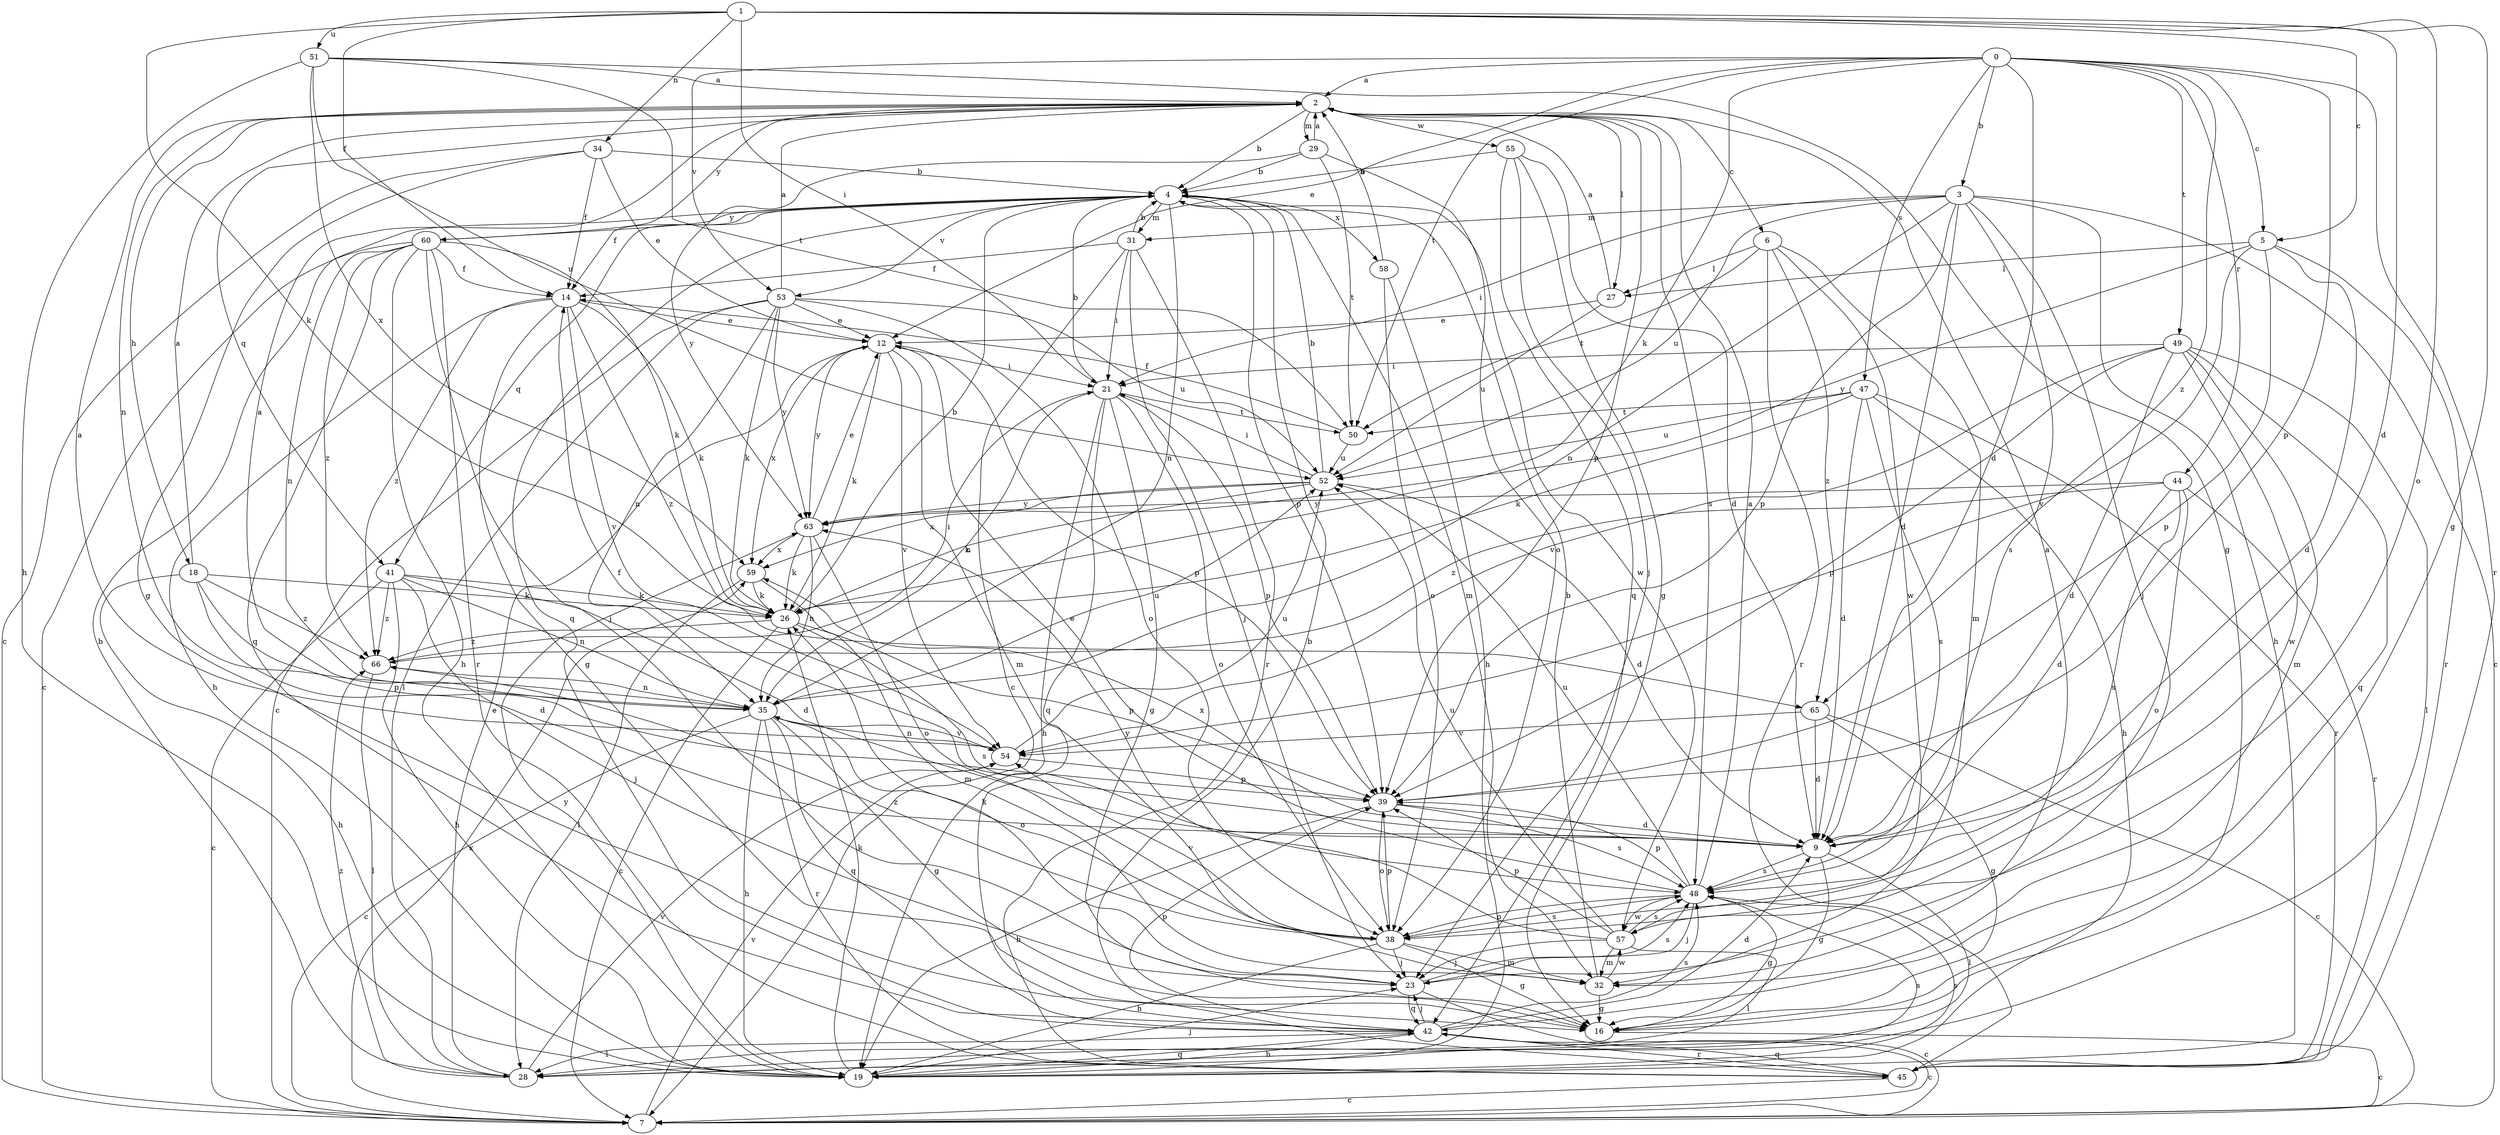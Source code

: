strict digraph  {
0;
1;
2;
3;
4;
5;
6;
7;
9;
12;
14;
16;
18;
19;
21;
23;
26;
27;
28;
29;
31;
32;
34;
35;
38;
39;
41;
42;
44;
45;
47;
48;
49;
50;
51;
52;
53;
54;
55;
57;
58;
59;
60;
63;
65;
66;
0 -> 2  [label=a];
0 -> 3  [label=b];
0 -> 5  [label=c];
0 -> 9  [label=d];
0 -> 12  [label=e];
0 -> 26  [label=k];
0 -> 39  [label=p];
0 -> 44  [label=r];
0 -> 45  [label=r];
0 -> 47  [label=s];
0 -> 49  [label=t];
0 -> 50  [label=t];
0 -> 53  [label=v];
0 -> 65  [label=z];
1 -> 5  [label=c];
1 -> 9  [label=d];
1 -> 14  [label=f];
1 -> 16  [label=g];
1 -> 21  [label=i];
1 -> 26  [label=k];
1 -> 34  [label=n];
1 -> 38  [label=o];
1 -> 51  [label=u];
2 -> 4  [label=b];
2 -> 6  [label=c];
2 -> 18  [label=h];
2 -> 27  [label=l];
2 -> 29  [label=m];
2 -> 35  [label=n];
2 -> 39  [label=p];
2 -> 41  [label=q];
2 -> 48  [label=s];
2 -> 55  [label=w];
2 -> 60  [label=y];
3 -> 7  [label=c];
3 -> 9  [label=d];
3 -> 19  [label=h];
3 -> 21  [label=i];
3 -> 23  [label=j];
3 -> 31  [label=m];
3 -> 35  [label=n];
3 -> 39  [label=p];
3 -> 48  [label=s];
3 -> 52  [label=u];
4 -> 14  [label=f];
4 -> 31  [label=m];
4 -> 32  [label=m];
4 -> 35  [label=n];
4 -> 39  [label=p];
4 -> 41  [label=q];
4 -> 42  [label=q];
4 -> 53  [label=v];
4 -> 57  [label=w];
4 -> 58  [label=x];
4 -> 60  [label=y];
5 -> 9  [label=d];
5 -> 27  [label=l];
5 -> 39  [label=p];
5 -> 45  [label=r];
5 -> 54  [label=v];
5 -> 63  [label=y];
6 -> 27  [label=l];
6 -> 32  [label=m];
6 -> 45  [label=r];
6 -> 50  [label=t];
6 -> 57  [label=w];
6 -> 65  [label=z];
7 -> 54  [label=v];
7 -> 59  [label=x];
9 -> 14  [label=f];
9 -> 16  [label=g];
9 -> 28  [label=l];
9 -> 48  [label=s];
9 -> 59  [label=x];
12 -> 21  [label=i];
12 -> 26  [label=k];
12 -> 32  [label=m];
12 -> 39  [label=p];
12 -> 54  [label=v];
12 -> 59  [label=x];
12 -> 63  [label=y];
14 -> 12  [label=e];
14 -> 16  [label=g];
14 -> 19  [label=h];
14 -> 26  [label=k];
14 -> 54  [label=v];
14 -> 65  [label=z];
14 -> 66  [label=z];
16 -> 7  [label=c];
18 -> 2  [label=a];
18 -> 9  [label=d];
18 -> 19  [label=h];
18 -> 26  [label=k];
18 -> 39  [label=p];
18 -> 66  [label=z];
19 -> 23  [label=j];
19 -> 26  [label=k];
19 -> 42  [label=q];
19 -> 48  [label=s];
19 -> 63  [label=y];
21 -> 4  [label=b];
21 -> 16  [label=g];
21 -> 19  [label=h];
21 -> 35  [label=n];
21 -> 38  [label=o];
21 -> 39  [label=p];
21 -> 42  [label=q];
21 -> 50  [label=t];
23 -> 7  [label=c];
23 -> 26  [label=k];
23 -> 42  [label=q];
23 -> 48  [label=s];
26 -> 4  [label=b];
26 -> 7  [label=c];
26 -> 39  [label=p];
26 -> 48  [label=s];
26 -> 66  [label=z];
27 -> 2  [label=a];
27 -> 12  [label=e];
27 -> 52  [label=u];
28 -> 4  [label=b];
28 -> 12  [label=e];
28 -> 48  [label=s];
28 -> 54  [label=v];
28 -> 66  [label=z];
29 -> 2  [label=a];
29 -> 4  [label=b];
29 -> 38  [label=o];
29 -> 50  [label=t];
29 -> 63  [label=y];
31 -> 4  [label=b];
31 -> 7  [label=c];
31 -> 14  [label=f];
31 -> 21  [label=i];
31 -> 23  [label=j];
31 -> 45  [label=r];
32 -> 2  [label=a];
32 -> 4  [label=b];
32 -> 16  [label=g];
32 -> 57  [label=w];
34 -> 4  [label=b];
34 -> 7  [label=c];
34 -> 12  [label=e];
34 -> 14  [label=f];
34 -> 16  [label=g];
35 -> 2  [label=a];
35 -> 7  [label=c];
35 -> 16  [label=g];
35 -> 19  [label=h];
35 -> 38  [label=o];
35 -> 42  [label=q];
35 -> 45  [label=r];
35 -> 52  [label=u];
35 -> 54  [label=v];
38 -> 16  [label=g];
38 -> 19  [label=h];
38 -> 23  [label=j];
38 -> 32  [label=m];
38 -> 39  [label=p];
38 -> 48  [label=s];
38 -> 54  [label=v];
38 -> 66  [label=z];
39 -> 9  [label=d];
39 -> 19  [label=h];
39 -> 38  [label=o];
39 -> 48  [label=s];
41 -> 7  [label=c];
41 -> 9  [label=d];
41 -> 19  [label=h];
41 -> 23  [label=j];
41 -> 26  [label=k];
41 -> 35  [label=n];
41 -> 66  [label=z];
42 -> 7  [label=c];
42 -> 9  [label=d];
42 -> 19  [label=h];
42 -> 23  [label=j];
42 -> 28  [label=l];
42 -> 39  [label=p];
42 -> 45  [label=r];
42 -> 48  [label=s];
44 -> 9  [label=d];
44 -> 38  [label=o];
44 -> 45  [label=r];
44 -> 48  [label=s];
44 -> 63  [label=y];
44 -> 66  [label=z];
45 -> 4  [label=b];
45 -> 7  [label=c];
45 -> 42  [label=q];
47 -> 9  [label=d];
47 -> 19  [label=h];
47 -> 26  [label=k];
47 -> 45  [label=r];
47 -> 48  [label=s];
47 -> 50  [label=t];
47 -> 52  [label=u];
48 -> 2  [label=a];
48 -> 12  [label=e];
48 -> 16  [label=g];
48 -> 23  [label=j];
48 -> 38  [label=o];
48 -> 39  [label=p];
48 -> 52  [label=u];
48 -> 57  [label=w];
49 -> 9  [label=d];
49 -> 21  [label=i];
49 -> 28  [label=l];
49 -> 32  [label=m];
49 -> 39  [label=p];
49 -> 42  [label=q];
49 -> 54  [label=v];
49 -> 57  [label=w];
50 -> 14  [label=f];
50 -> 52  [label=u];
51 -> 2  [label=a];
51 -> 16  [label=g];
51 -> 19  [label=h];
51 -> 50  [label=t];
51 -> 52  [label=u];
51 -> 59  [label=x];
52 -> 4  [label=b];
52 -> 9  [label=d];
52 -> 21  [label=i];
52 -> 26  [label=k];
52 -> 59  [label=x];
52 -> 63  [label=y];
53 -> 2  [label=a];
53 -> 7  [label=c];
53 -> 12  [label=e];
53 -> 26  [label=k];
53 -> 28  [label=l];
53 -> 35  [label=n];
53 -> 38  [label=o];
53 -> 52  [label=u];
53 -> 63  [label=y];
54 -> 2  [label=a];
54 -> 35  [label=n];
54 -> 39  [label=p];
54 -> 52  [label=u];
55 -> 4  [label=b];
55 -> 9  [label=d];
55 -> 16  [label=g];
55 -> 23  [label=j];
55 -> 42  [label=q];
57 -> 23  [label=j];
57 -> 28  [label=l];
57 -> 32  [label=m];
57 -> 39  [label=p];
57 -> 48  [label=s];
57 -> 52  [label=u];
57 -> 63  [label=y];
58 -> 2  [label=a];
58 -> 19  [label=h];
58 -> 38  [label=o];
59 -> 26  [label=k];
59 -> 28  [label=l];
59 -> 32  [label=m];
60 -> 7  [label=c];
60 -> 14  [label=f];
60 -> 19  [label=h];
60 -> 23  [label=j];
60 -> 26  [label=k];
60 -> 35  [label=n];
60 -> 42  [label=q];
60 -> 45  [label=r];
60 -> 66  [label=z];
63 -> 12  [label=e];
63 -> 26  [label=k];
63 -> 35  [label=n];
63 -> 38  [label=o];
63 -> 59  [label=x];
65 -> 7  [label=c];
65 -> 9  [label=d];
65 -> 16  [label=g];
65 -> 54  [label=v];
66 -> 21  [label=i];
66 -> 28  [label=l];
66 -> 35  [label=n];
}
